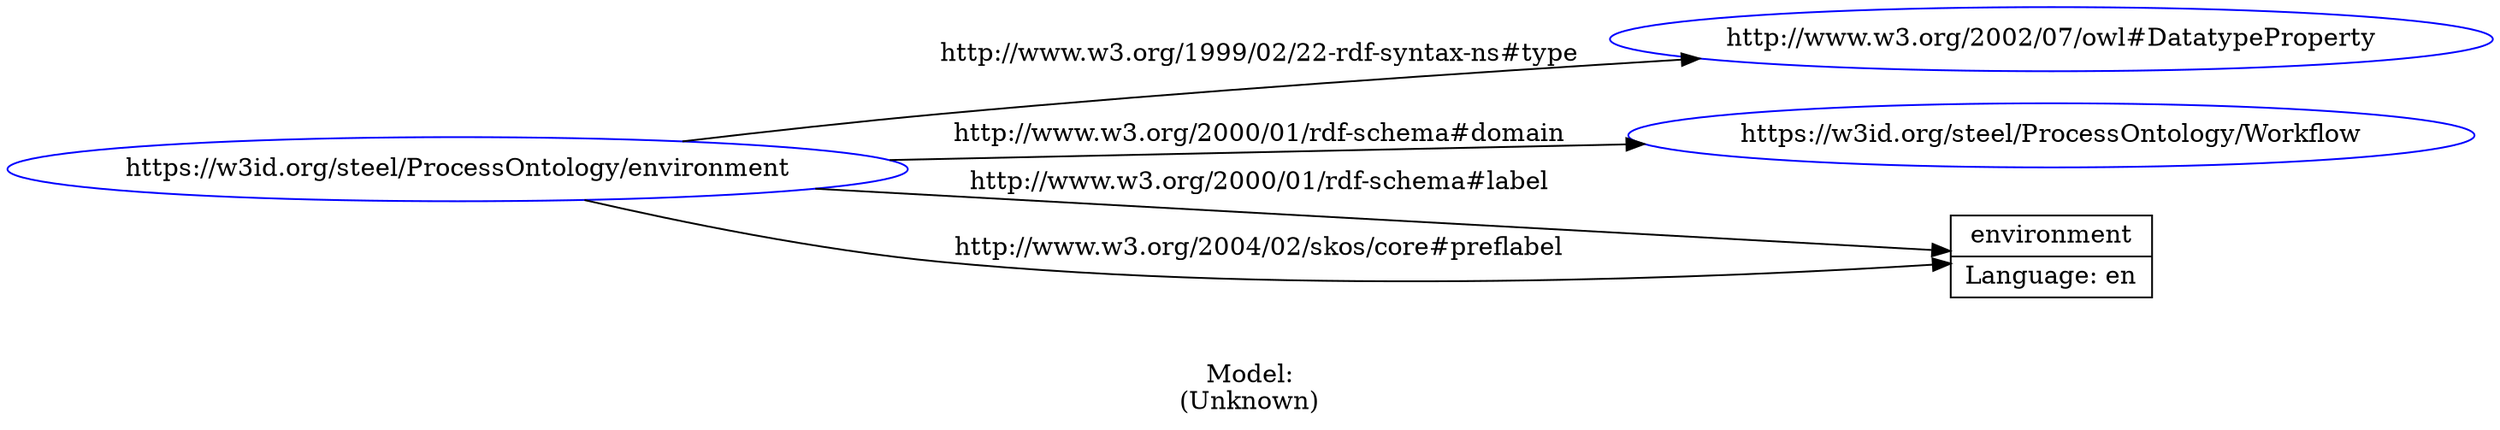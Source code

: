 digraph {
	rankdir = LR;
	charset="utf-8";

	"Rhttps://w3id.org/steel/ProcessOntology/environment" -> "Rhttp://www.w3.org/2002/07/owl#DatatypeProperty" [ label="http://www.w3.org/1999/02/22-rdf-syntax-ns#type" ];
	"Rhttps://w3id.org/steel/ProcessOntology/environment" -> "Rhttps://w3id.org/steel/ProcessOntology/Workflow" [ label="http://www.w3.org/2000/01/rdf-schema#domain" ];
	"Rhttps://w3id.org/steel/ProcessOntology/environment" -> "Lenvironment|Language: en" [ label="http://www.w3.org/2000/01/rdf-schema#label" ];
	"Rhttps://w3id.org/steel/ProcessOntology/environment" -> "Lenvironment|Language: en" [ label="http://www.w3.org/2004/02/skos/core#preflabel" ];

	// Resources
	"Rhttps://w3id.org/steel/ProcessOntology/environment" [ label="https://w3id.org/steel/ProcessOntology/environment", shape = ellipse, color = blue ];
	"Rhttp://www.w3.org/2002/07/owl#DatatypeProperty" [ label="http://www.w3.org/2002/07/owl#DatatypeProperty", shape = ellipse, color = blue ];
	"Rhttps://w3id.org/steel/ProcessOntology/Workflow" [ label="https://w3id.org/steel/ProcessOntology/Workflow", shape = ellipse, color = blue ];

	// Anonymous nodes

	// Literals
	"Lenvironment|Language: en" [ label="environment|Language: en", shape = record ];

	label="\n\nModel:\n(Unknown)";
}

